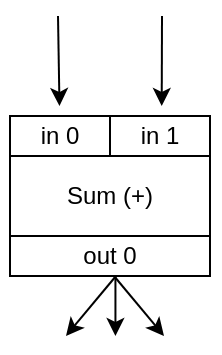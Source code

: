 <mxfile version="17.1.4" type="device"><diagram id="2iZHK0cdjSHAw-fsfjmk" name="Page-1"><mxGraphModel dx="813" dy="446" grid="1" gridSize="10" guides="1" tooltips="1" connect="1" arrows="1" fold="1" page="1" pageScale="1" pageWidth="827" pageHeight="1169" math="0" shadow="0"><root><mxCell id="0"/><mxCell id="1" parent="0"/><mxCell id="710xZMOYMrjDELEGSJVv-1" value="" style="rounded=0;whiteSpace=wrap;html=1;" vertex="1" parent="1"><mxGeometry x="360" y="350" width="100" height="80" as="geometry"/></mxCell><mxCell id="710xZMOYMrjDELEGSJVv-2" value="" style="rounded=0;whiteSpace=wrap;html=1;" vertex="1" parent="1"><mxGeometry x="360" y="350" width="50" height="20" as="geometry"/></mxCell><mxCell id="710xZMOYMrjDELEGSJVv-3" value="" style="rounded=0;whiteSpace=wrap;html=1;" vertex="1" parent="1"><mxGeometry x="410" y="350" width="50" height="20" as="geometry"/></mxCell><mxCell id="710xZMOYMrjDELEGSJVv-4" value="" style="rounded=0;whiteSpace=wrap;html=1;" vertex="1" parent="1"><mxGeometry x="360" y="410" width="100" height="20" as="geometry"/></mxCell><mxCell id="710xZMOYMrjDELEGSJVv-5" value="Sum (+)" style="text;html=1;strokeColor=none;fillColor=none;align=center;verticalAlign=middle;whiteSpace=wrap;rounded=0;" vertex="1" parent="1"><mxGeometry x="380" y="375" width="60" height="30" as="geometry"/></mxCell><mxCell id="710xZMOYMrjDELEGSJVv-6" value="in 0" style="text;html=1;strokeColor=none;fillColor=none;align=center;verticalAlign=middle;whiteSpace=wrap;rounded=0;" vertex="1" parent="1"><mxGeometry x="355" y="345" width="60" height="30" as="geometry"/></mxCell><mxCell id="710xZMOYMrjDELEGSJVv-7" value="in 1" style="text;html=1;strokeColor=none;fillColor=none;align=center;verticalAlign=middle;whiteSpace=wrap;rounded=0;" vertex="1" parent="1"><mxGeometry x="405" y="345" width="60" height="30" as="geometry"/></mxCell><mxCell id="710xZMOYMrjDELEGSJVv-8" value="out 0" style="text;html=1;strokeColor=none;fillColor=none;align=center;verticalAlign=middle;whiteSpace=wrap;rounded=0;" vertex="1" parent="1"><mxGeometry x="380" y="405" width="60" height="30" as="geometry"/></mxCell><mxCell id="710xZMOYMrjDELEGSJVv-12" value="" style="endArrow=classic;html=1;rounded=0;" edge="1" parent="1" target="710xZMOYMrjDELEGSJVv-6"><mxGeometry width="50" height="50" relative="1" as="geometry"><mxPoint x="384" y="300" as="sourcePoint"/><mxPoint x="420" y="280" as="targetPoint"/></mxGeometry></mxCell><mxCell id="710xZMOYMrjDELEGSJVv-13" value="" style="endArrow=classic;html=1;rounded=0;" edge="1" parent="1"><mxGeometry width="50" height="50" relative="1" as="geometry"><mxPoint x="436" y="300" as="sourcePoint"/><mxPoint x="435.86" y="345" as="targetPoint"/></mxGeometry></mxCell><mxCell id="710xZMOYMrjDELEGSJVv-14" value="" style="endArrow=classic;html=1;rounded=0;" edge="1" parent="1"><mxGeometry width="50" height="50" relative="1" as="geometry"><mxPoint x="413" y="430" as="sourcePoint"/><mxPoint x="388" y="460" as="targetPoint"/></mxGeometry></mxCell><mxCell id="710xZMOYMrjDELEGSJVv-15" value="" style="endArrow=classic;html=1;rounded=0;" edge="1" parent="1"><mxGeometry width="50" height="50" relative="1" as="geometry"><mxPoint x="412.72" y="430" as="sourcePoint"/><mxPoint x="412.72" y="460" as="targetPoint"/></mxGeometry></mxCell><mxCell id="710xZMOYMrjDELEGSJVv-17" value="" style="endArrow=classic;html=1;rounded=0;" edge="1" parent="1"><mxGeometry width="50" height="50" relative="1" as="geometry"><mxPoint x="412" y="430" as="sourcePoint"/><mxPoint x="437" y="460" as="targetPoint"/></mxGeometry></mxCell></root></mxGraphModel></diagram></mxfile>